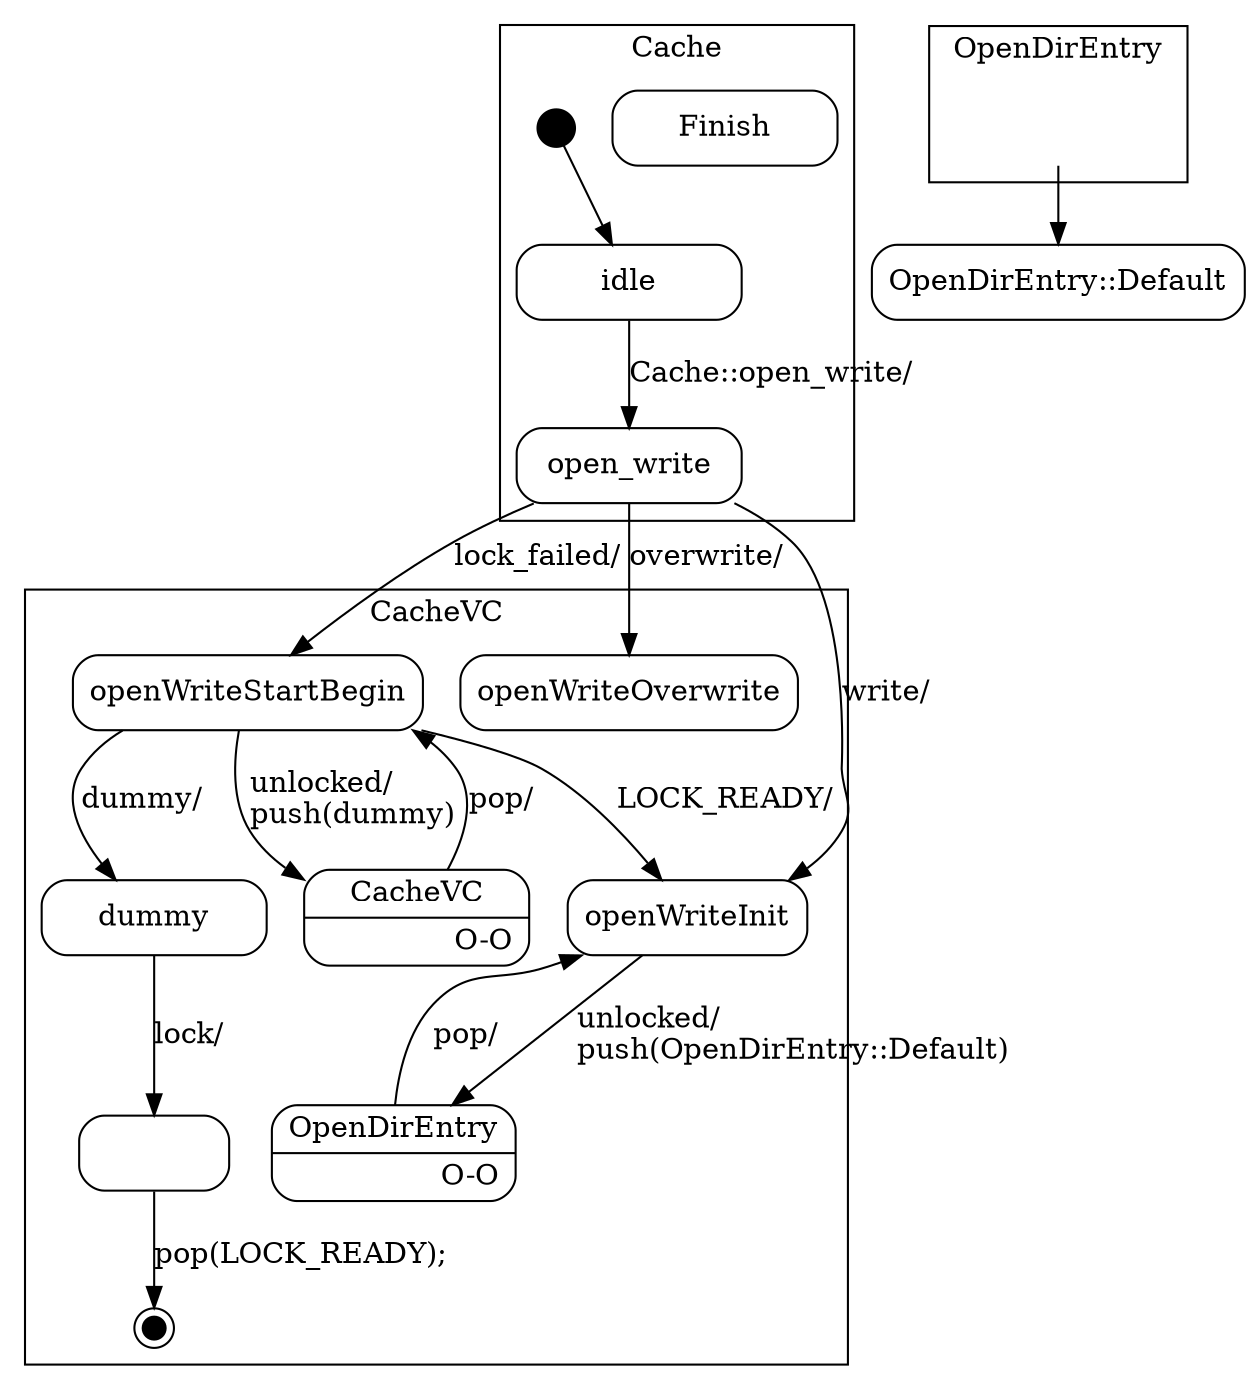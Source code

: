digraph cache {

    node
        [shape=Mrecord width=1.5];

    subgraph cluster_Cache {

        label="Cache";

        //
        // States (Nodes)
        //

        "Cache::idle"
            [label="{idle}"];

        "Cache::Finish"
            [label="{Finish}"];

        "Cache::open_write"
            [label="{open_write}"];

        "%start"
            [label="" shape=circle style=filled fillcolor=black width=0.25];

    }

    subgraph cluster_Vol {

        label="Vol";

        //
        // States (Nodes)
        //

    }

    subgraph cluster_OpenDirEntry {

        label="OpenDirEntry";

        //
        // States (Nodes)
        //

        "push(OpenDirEntry::Default)"
            [label="" shape=plaintext];

    }

    subgraph cluster_CacheVC {

        label="CacheVC";

        //
        // States (Nodes)
        //

        "CacheVC::openWriteStartBegin"
            [label="{openWriteStartBegin}"];

        "CacheVC::dummy"
            [label="{dummy}"];

        "CacheVC::openWriteInit"
            [label="{openWriteInit}"];

        "CacheVC::openWriteOverwrite"
            [label="{openWriteOverwrite}"];

        "CacheVC::pop(LOCK_READY)"
            [label="" width=1]

        "CacheVC::%end"
            [label="" shape=doublecircle style=filled fillcolor=black width=0.15];

        "CacheVC::openWriteStartBegin::CacheVC"
            [label="{CacheVC|O-O\r}"]

        "CacheVC::openWriteInit::OpenDirEntry"
            [label="{OpenDirEntry|O-O\r}"]

    }

    //
    // Transitions (Edges)
    //

    "Cache::idle" -> "Cache::open_write"
        [label="Cache::open_write/\l"];

    "Cache::open_write" -> "CacheVC::openWriteStartBegin"
        [label="lock_failed/\l"];

    "Cache::open_write" -> "CacheVC::openWriteOverwrite"
        [label="overwrite/\l"];

    "Cache::open_write" -> "CacheVC::openWriteInit"
        [label="write/\l"];

    "%start" -> "Cache::idle"

    "push(OpenDirEntry::Default)" -> "OpenDirEntry::Default"
        [arrowtail=odot];

    "CacheVC::openWriteStartBegin" -> "CacheVC::openWriteStartBegin::CacheVC"
        [label="unlocked/\lpush(dummy)\l"];

    "CacheVC::openWriteStartBegin" -> "CacheVC::dummy"
        [label="dummy/\l"];

    "CacheVC::openWriteStartBegin" -> "CacheVC::openWriteInit"
        [label="LOCK_READY/\l"];

    "CacheVC::dummy" -> "CacheVC::pop(LOCK_READY)"
        [label="lock/\l"];

    "CacheVC::openWriteInit" -> "CacheVC::openWriteInit::OpenDirEntry"
        [label="unlocked/\lpush(OpenDirEntry::Default)\l"];

    "CacheVC::pop(LOCK_READY)" -> "CacheVC::%end"
        [label="pop(LOCK_READY);\l"];

    "CacheVC::openWriteStartBegin::CacheVC" -> "CacheVC::openWriteStartBegin"
        [label="pop/"]

    "CacheVC::openWriteInit::OpenDirEntry" -> "CacheVC::openWriteInit"
        [label="pop/"]

}
